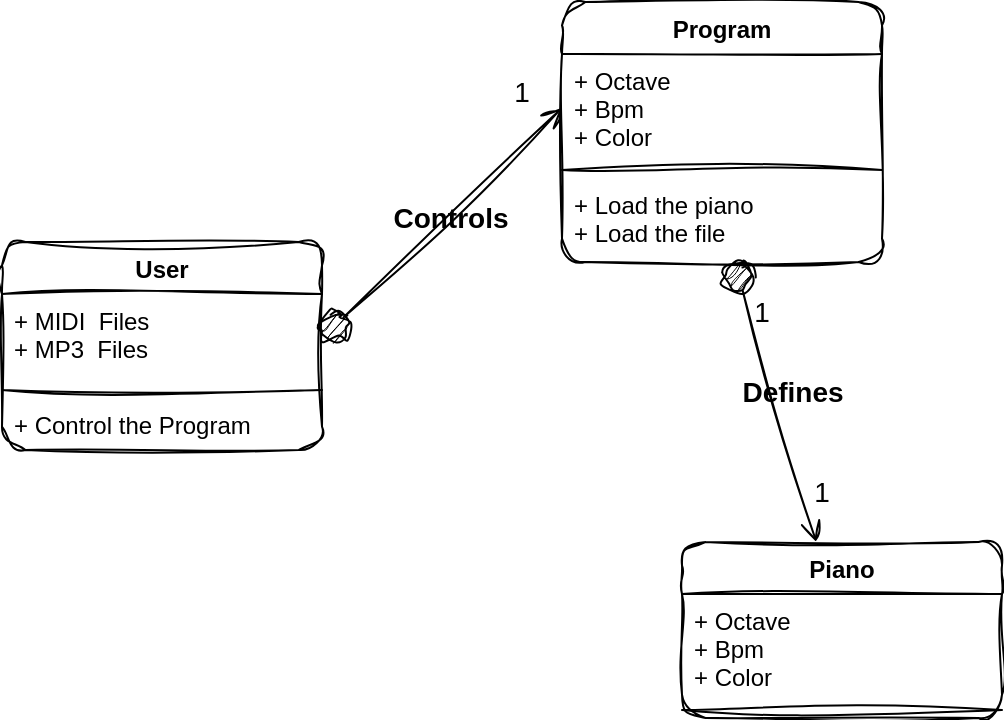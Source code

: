 <mxfile version="20.7.3" type="github">
  <diagram name="Page-1" id="0783ab3e-0a74-02c8-0abd-f7b4e66b4bec">
    <mxGraphModel dx="818" dy="901" grid="1" gridSize="20" guides="1" tooltips="1" connect="1" arrows="1" fold="1" page="1" pageScale="1" pageWidth="850" pageHeight="1100" math="0" shadow="0">
      <root>
        <mxCell id="0" />
        <mxCell id="1" parent="0" />
        <mxCell id="v_vUEWQkprAE_c3aqQRY-1" value="User" style="swimlane;fontStyle=1;align=center;verticalAlign=top;childLayout=stackLayout;horizontal=1;startSize=26;horizontalStack=0;resizeParent=1;resizeParentMax=0;resizeLast=0;collapsible=1;marginBottom=0;rounded=1;labelBackgroundColor=none;sketch=1;curveFitting=1;jiggle=2;" vertex="1" parent="1">
          <mxGeometry x="110" y="290" width="160" height="104" as="geometry" />
        </mxCell>
        <mxCell id="v_vUEWQkprAE_c3aqQRY-2" value="+ MIDI  Files&#xa;+ MP3  Files" style="text;strokeColor=none;fillColor=none;align=left;verticalAlign=top;spacingLeft=4;spacingRight=4;overflow=hidden;rotatable=0;points=[[0,0.5],[1,0.5]];portConstraint=eastwest;rounded=1;labelBackgroundColor=none;sketch=1;curveFitting=1;jiggle=2;" vertex="1" parent="v_vUEWQkprAE_c3aqQRY-1">
          <mxGeometry y="26" width="160" height="44" as="geometry" />
        </mxCell>
        <mxCell id="v_vUEWQkprAE_c3aqQRY-3" value="" style="line;strokeWidth=1;fillColor=none;align=left;verticalAlign=middle;spacingTop=-1;spacingLeft=3;spacingRight=3;rotatable=0;labelPosition=right;points=[];portConstraint=eastwest;rounded=1;labelBackgroundColor=none;sketch=1;curveFitting=1;jiggle=2;" vertex="1" parent="v_vUEWQkprAE_c3aqQRY-1">
          <mxGeometry y="70" width="160" height="8" as="geometry" />
        </mxCell>
        <mxCell id="v_vUEWQkprAE_c3aqQRY-4" value="+ Control the Program" style="text;strokeColor=none;fillColor=none;align=left;verticalAlign=top;spacingLeft=4;spacingRight=4;overflow=hidden;rotatable=0;points=[[0,0.5],[1,0.5]];portConstraint=eastwest;rounded=1;labelBackgroundColor=none;sketch=1;curveFitting=1;jiggle=2;" vertex="1" parent="v_vUEWQkprAE_c3aqQRY-1">
          <mxGeometry y="78" width="160" height="26" as="geometry" />
        </mxCell>
        <mxCell id="v_vUEWQkprAE_c3aqQRY-11" value="Program" style="swimlane;fontStyle=1;align=center;verticalAlign=top;childLayout=stackLayout;horizontal=1;startSize=26;horizontalStack=0;resizeParent=1;resizeParentMax=0;resizeLast=0;collapsible=1;marginBottom=0;rounded=1;labelBackgroundColor=none;sketch=1;curveFitting=1;jiggle=2;" vertex="1" parent="1">
          <mxGeometry x="390" y="170" width="160" height="130" as="geometry" />
        </mxCell>
        <mxCell id="v_vUEWQkprAE_c3aqQRY-12" value="+ Octave&#xa;+ Bpm&#xa;+ Color" style="text;strokeColor=none;fillColor=none;align=left;verticalAlign=top;spacingLeft=4;spacingRight=4;overflow=hidden;rotatable=0;points=[[0,0.5],[1,0.5]];portConstraint=eastwest;rounded=1;labelBackgroundColor=none;sketch=1;curveFitting=1;jiggle=2;" vertex="1" parent="v_vUEWQkprAE_c3aqQRY-11">
          <mxGeometry y="26" width="160" height="54" as="geometry" />
        </mxCell>
        <mxCell id="v_vUEWQkprAE_c3aqQRY-13" value="" style="line;strokeWidth=1;fillColor=none;align=left;verticalAlign=middle;spacingTop=-1;spacingLeft=3;spacingRight=3;rotatable=0;labelPosition=right;points=[];portConstraint=eastwest;rounded=1;labelBackgroundColor=none;sketch=1;curveFitting=1;jiggle=2;" vertex="1" parent="v_vUEWQkprAE_c3aqQRY-11">
          <mxGeometry y="80" width="160" height="8" as="geometry" />
        </mxCell>
        <mxCell id="v_vUEWQkprAE_c3aqQRY-14" value="+ Load the piano&#xa;+ Load the file" style="text;strokeColor=none;fillColor=none;align=left;verticalAlign=top;spacingLeft=4;spacingRight=4;overflow=hidden;rotatable=0;points=[[0,0.5],[1,0.5]];portConstraint=eastwest;rounded=1;labelBackgroundColor=none;sketch=1;curveFitting=1;jiggle=2;" vertex="1" parent="v_vUEWQkprAE_c3aqQRY-11">
          <mxGeometry y="88" width="160" height="42" as="geometry" />
        </mxCell>
        <mxCell id="v_vUEWQkprAE_c3aqQRY-15" value="Piano" style="swimlane;fontStyle=1;align=center;verticalAlign=top;childLayout=stackLayout;horizontal=1;startSize=26;horizontalStack=0;resizeParent=1;resizeParentMax=0;resizeLast=0;collapsible=1;marginBottom=0;rounded=1;labelBackgroundColor=none;sketch=1;curveFitting=1;jiggle=2;" vertex="1" parent="1">
          <mxGeometry x="450" y="440" width="160" height="88" as="geometry" />
        </mxCell>
        <mxCell id="v_vUEWQkprAE_c3aqQRY-16" value="+ Octave&#xa;+ Bpm&#xa;+ Color" style="text;strokeColor=none;fillColor=none;align=left;verticalAlign=top;spacingLeft=4;spacingRight=4;overflow=hidden;rotatable=0;points=[[0,0.5],[1,0.5]];portConstraint=eastwest;rounded=1;labelBackgroundColor=none;sketch=1;curveFitting=1;jiggle=2;" vertex="1" parent="v_vUEWQkprAE_c3aqQRY-15">
          <mxGeometry y="26" width="160" height="54" as="geometry" />
        </mxCell>
        <mxCell id="v_vUEWQkprAE_c3aqQRY-17" value="" style="line;strokeWidth=1;fillColor=none;align=left;verticalAlign=middle;spacingTop=-1;spacingLeft=3;spacingRight=3;rotatable=0;labelPosition=right;points=[];portConstraint=eastwest;rounded=1;labelBackgroundColor=none;sketch=1;curveFitting=1;jiggle=2;" vertex="1" parent="v_vUEWQkprAE_c3aqQRY-15">
          <mxGeometry y="80" width="160" height="8" as="geometry" />
        </mxCell>
        <mxCell id="v_vUEWQkprAE_c3aqQRY-19" value="&lt;b&gt;&lt;font style=&quot;font-size: 14px;&quot;&gt;Controls&lt;/font&gt;&lt;/b&gt;" style="html=1;verticalAlign=bottom;startArrow=circle;startFill=1;endArrow=open;startSize=6;endSize=8;rounded=1;entryX=0;entryY=0.5;entryDx=0;entryDy=0;exitX=1;exitY=0.5;exitDx=0;exitDy=0;labelBackgroundColor=none;fontColor=default;sketch=1;curveFitting=1;jiggle=2;" edge="1" parent="1" source="v_vUEWQkprAE_c3aqQRY-2" target="v_vUEWQkprAE_c3aqQRY-12">
          <mxGeometry x="-0.046" y="-9" width="80" relative="1" as="geometry">
            <mxPoint x="250" y="291.5" as="sourcePoint" />
            <mxPoint x="330" y="291.5" as="targetPoint" />
            <mxPoint as="offset" />
          </mxGeometry>
        </mxCell>
        <mxCell id="v_vUEWQkprAE_c3aqQRY-20" value="&lt;b&gt;Defines&lt;/b&gt;" style="html=1;verticalAlign=bottom;startArrow=circle;startFill=1;endArrow=open;startSize=6;endSize=8;rounded=1;fontSize=14;labelBackgroundColor=none;fontColor=default;sketch=1;curveFitting=1;jiggle=2;" edge="1" parent="1" source="v_vUEWQkprAE_c3aqQRY-14" target="v_vUEWQkprAE_c3aqQRY-15">
          <mxGeometry x="0.102" y="6" width="80" relative="1" as="geometry">
            <mxPoint x="390" y="570" as="sourcePoint" />
            <mxPoint x="470" y="570" as="targetPoint" />
            <mxPoint as="offset" />
          </mxGeometry>
        </mxCell>
        <mxCell id="v_vUEWQkprAE_c3aqQRY-21" value="1" style="text;strokeColor=none;align=center;fillColor=none;html=1;verticalAlign=middle;whiteSpace=wrap;rounded=1;fontSize=14;labelBackgroundColor=none;sketch=1;curveFitting=1;jiggle=2;" vertex="1" parent="1">
          <mxGeometry x="480" y="310" width="20" height="30" as="geometry" />
        </mxCell>
        <mxCell id="v_vUEWQkprAE_c3aqQRY-22" value="1" style="text;strokeColor=none;align=center;fillColor=none;html=1;verticalAlign=middle;whiteSpace=wrap;rounded=1;fontSize=14;labelBackgroundColor=none;sketch=1;curveFitting=1;jiggle=2;" vertex="1" parent="1">
          <mxGeometry x="510" y="400" width="20" height="30" as="geometry" />
        </mxCell>
        <mxCell id="v_vUEWQkprAE_c3aqQRY-23" value="1" style="text;strokeColor=none;align=center;fillColor=none;html=1;verticalAlign=middle;whiteSpace=wrap;rounded=1;fontSize=14;labelBackgroundColor=none;sketch=1;curveFitting=1;jiggle=2;" vertex="1" parent="1">
          <mxGeometry x="360" y="200" width="20" height="30" as="geometry" />
        </mxCell>
      </root>
    </mxGraphModel>
  </diagram>
</mxfile>
